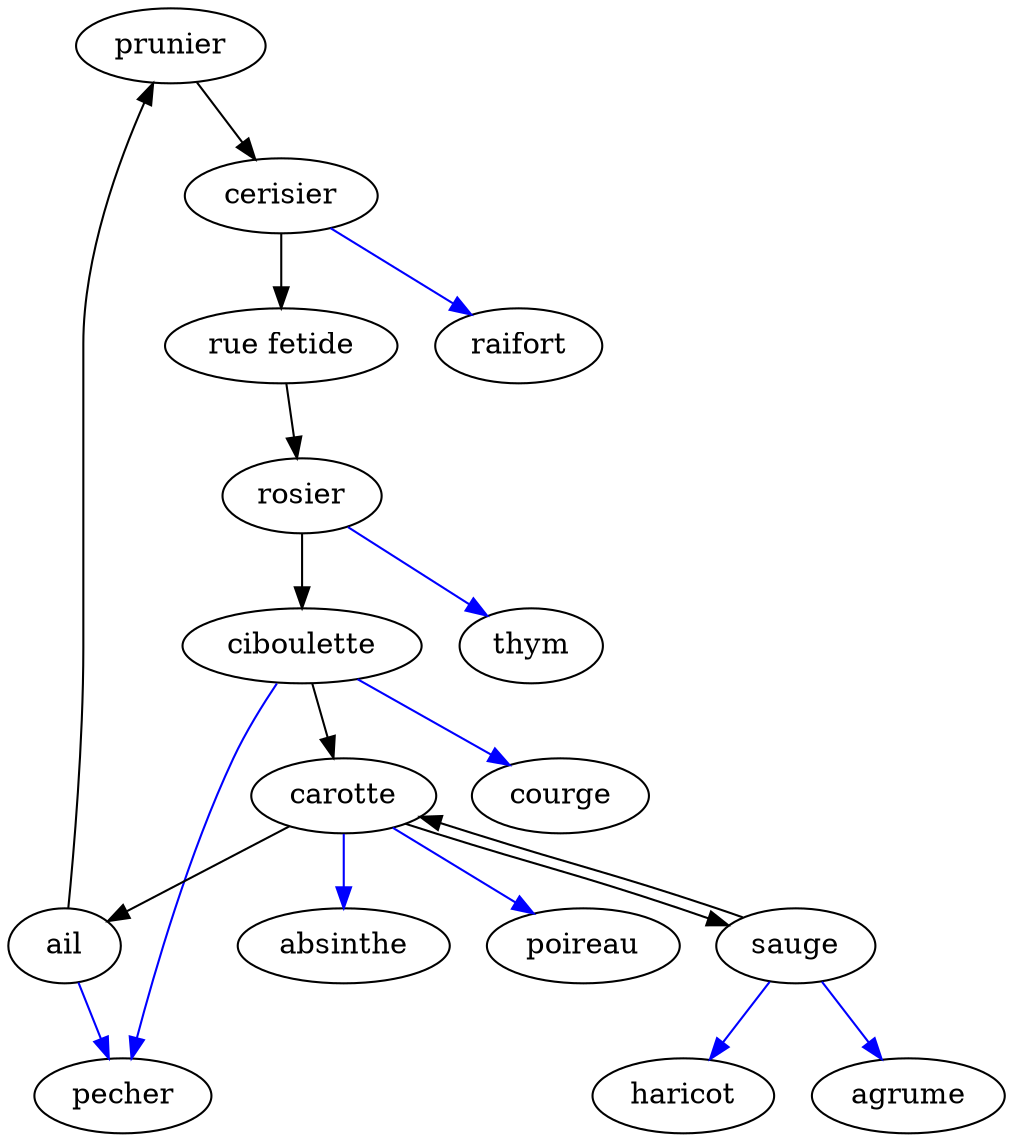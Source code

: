 digraph "Graphe du jardin complet" {
	prunier
	prunier -> cerisier
	cerisier
	cerisier -> "rue fetide"
	"rue fetide"
	"rue fetide" -> rosier
	rosier
	rosier -> ciboulette
	ciboulette
	ciboulette -> carotte
	carotte
	carotte -> sauge
	sauge
	sauge -> carotte
	carotte
	carotte -> ail
	ail
	ail -> prunier
	cerisier -> raifort [color=blue]
	rosier -> thym [color=blue]
	ciboulette -> pecher [color=blue]
	ciboulette -> courge [color=blue]
	carotte -> poireau [color=blue]
	carotte -> absinthe [color=blue]
	sauge -> haricot [color=blue]
	sauge -> agrume [color=blue]
	ail -> pecher [color=blue]
}

